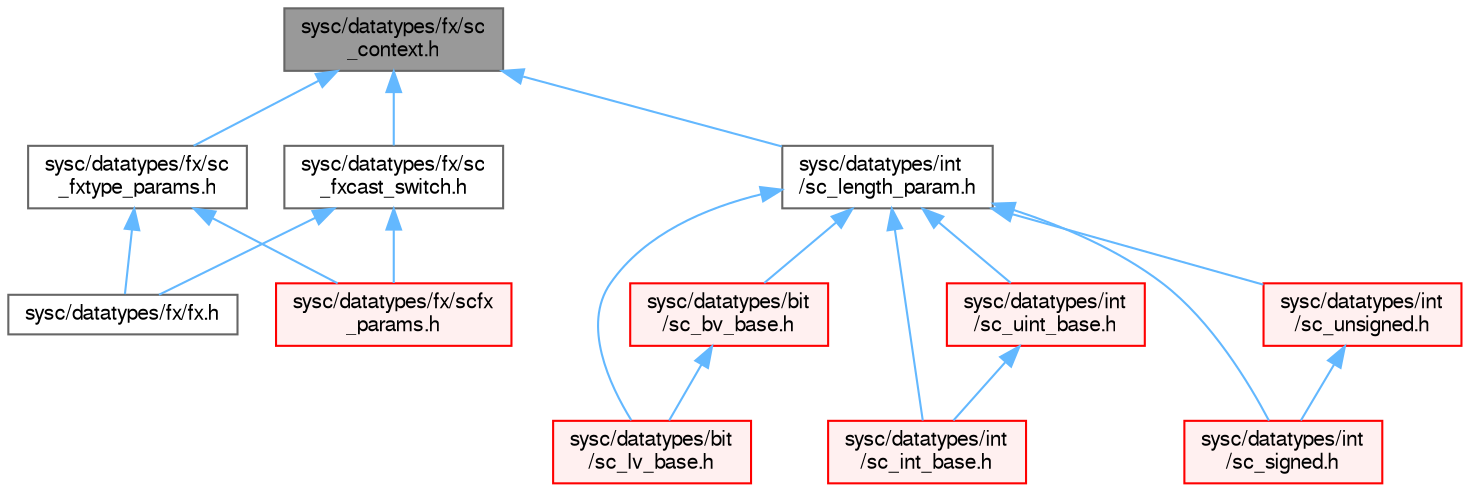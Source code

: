 digraph "sysc/datatypes/fx/sc_context.h"
{
 // LATEX_PDF_SIZE
  bgcolor="transparent";
  edge [fontname=FreeSans,fontsize=10,labelfontname=FreeSans,labelfontsize=10];
  node [fontname=FreeSans,fontsize=10,shape=box,height=0.2,width=0.4];
  Node1 [id="Node000001",label="sysc/datatypes/fx/sc\l_context.h",height=0.2,width=0.4,color="gray40", fillcolor="grey60", style="filled", fontcolor="black",tooltip=" "];
  Node1 -> Node2 [id="edge1_Node000001_Node000002",dir="back",color="steelblue1",style="solid",tooltip=" "];
  Node2 [id="Node000002",label="sysc/datatypes/fx/sc\l_fxcast_switch.h",height=0.2,width=0.4,color="grey40", fillcolor="white", style="filled",URL="$a00104.html",tooltip=" "];
  Node2 -> Node3 [id="edge2_Node000002_Node000003",dir="back",color="steelblue1",style="solid",tooltip=" "];
  Node3 [id="Node000003",label="sysc/datatypes/fx/fx.h",height=0.2,width=0.4,color="grey40", fillcolor="white", style="filled",URL="$a00074.html",tooltip=" "];
  Node2 -> Node4 [id="edge3_Node000002_Node000004",dir="back",color="steelblue1",style="solid",tooltip=" "];
  Node4 [id="Node000004",label="sysc/datatypes/fx/scfx\l_params.h",height=0.2,width=0.4,color="red", fillcolor="#FFF0F0", style="filled",URL="$a00122.html",tooltip=" "];
  Node1 -> Node15 [id="edge4_Node000001_Node000015",dir="back",color="steelblue1",style="solid",tooltip=" "];
  Node15 [id="Node000015",label="sysc/datatypes/fx/sc\l_fxtype_params.h",height=0.2,width=0.4,color="grey40", fillcolor="white", style="filled",URL="$a00077.html",tooltip=" "];
  Node15 -> Node3 [id="edge5_Node000015_Node000003",dir="back",color="steelblue1",style="solid",tooltip=" "];
  Node15 -> Node4 [id="edge6_Node000015_Node000004",dir="back",color="steelblue1",style="solid",tooltip=" "];
  Node1 -> Node16 [id="edge7_Node000001_Node000016",dir="back",color="steelblue1",style="solid",tooltip=" "];
  Node16 [id="Node000016",label="sysc/datatypes/int\l/sc_length_param.h",height=0.2,width=0.4,color="grey40", fillcolor="white", style="filled",URL="$a00173.html",tooltip=" "];
  Node16 -> Node17 [id="edge8_Node000016_Node000017",dir="back",color="steelblue1",style="solid",tooltip=" "];
  Node17 [id="Node000017",label="sysc/datatypes/bit\l/sc_bv_base.h",height=0.2,width=0.4,color="red", fillcolor="#FFF0F0", style="filled",URL="$a00053.html",tooltip=" "];
  Node17 -> Node20 [id="edge9_Node000017_Node000020",dir="back",color="steelblue1",style="solid",tooltip=" "];
  Node20 [id="Node000020",label="sysc/datatypes/bit\l/sc_lv_base.h",height=0.2,width=0.4,color="red", fillcolor="#FFF0F0", style="filled",URL="$a00044.html",tooltip=" "];
  Node16 -> Node20 [id="edge10_Node000016_Node000020",dir="back",color="steelblue1",style="solid",tooltip=" "];
  Node16 -> Node24 [id="edge11_Node000016_Node000024",dir="back",color="steelblue1",style="solid",tooltip=" "];
  Node24 [id="Node000024",label="sysc/datatypes/int\l/sc_int_base.h",height=0.2,width=0.4,color="red", fillcolor="#FFF0F0", style="filled",URL="$a00191.html",tooltip=" "];
  Node16 -> Node29 [id="edge12_Node000016_Node000029",dir="back",color="steelblue1",style="solid",tooltip=" "];
  Node29 [id="Node000029",label="sysc/datatypes/int\l/sc_signed.h",height=0.2,width=0.4,color="red", fillcolor="#FFF0F0", style="filled",URL="$a00128.html",tooltip=" "];
  Node16 -> Node32 [id="edge13_Node000016_Node000032",dir="back",color="steelblue1",style="solid",tooltip=" "];
  Node32 [id="Node000032",label="sysc/datatypes/int\l/sc_uint_base.h",height=0.2,width=0.4,color="red", fillcolor="#FFF0F0", style="filled",URL="$a00158.html",tooltip=" "];
  Node32 -> Node24 [id="edge14_Node000032_Node000024",dir="back",color="steelblue1",style="solid",tooltip=" "];
  Node16 -> Node34 [id="edge15_Node000016_Node000034",dir="back",color="steelblue1",style="solid",tooltip=" "];
  Node34 [id="Node000034",label="sysc/datatypes/int\l/sc_unsigned.h",height=0.2,width=0.4,color="red", fillcolor="#FFF0F0", style="filled",URL="$a00176.html",tooltip=" "];
  Node34 -> Node29 [id="edge16_Node000034_Node000029",dir="back",color="steelblue1",style="solid",tooltip=" "];
}
